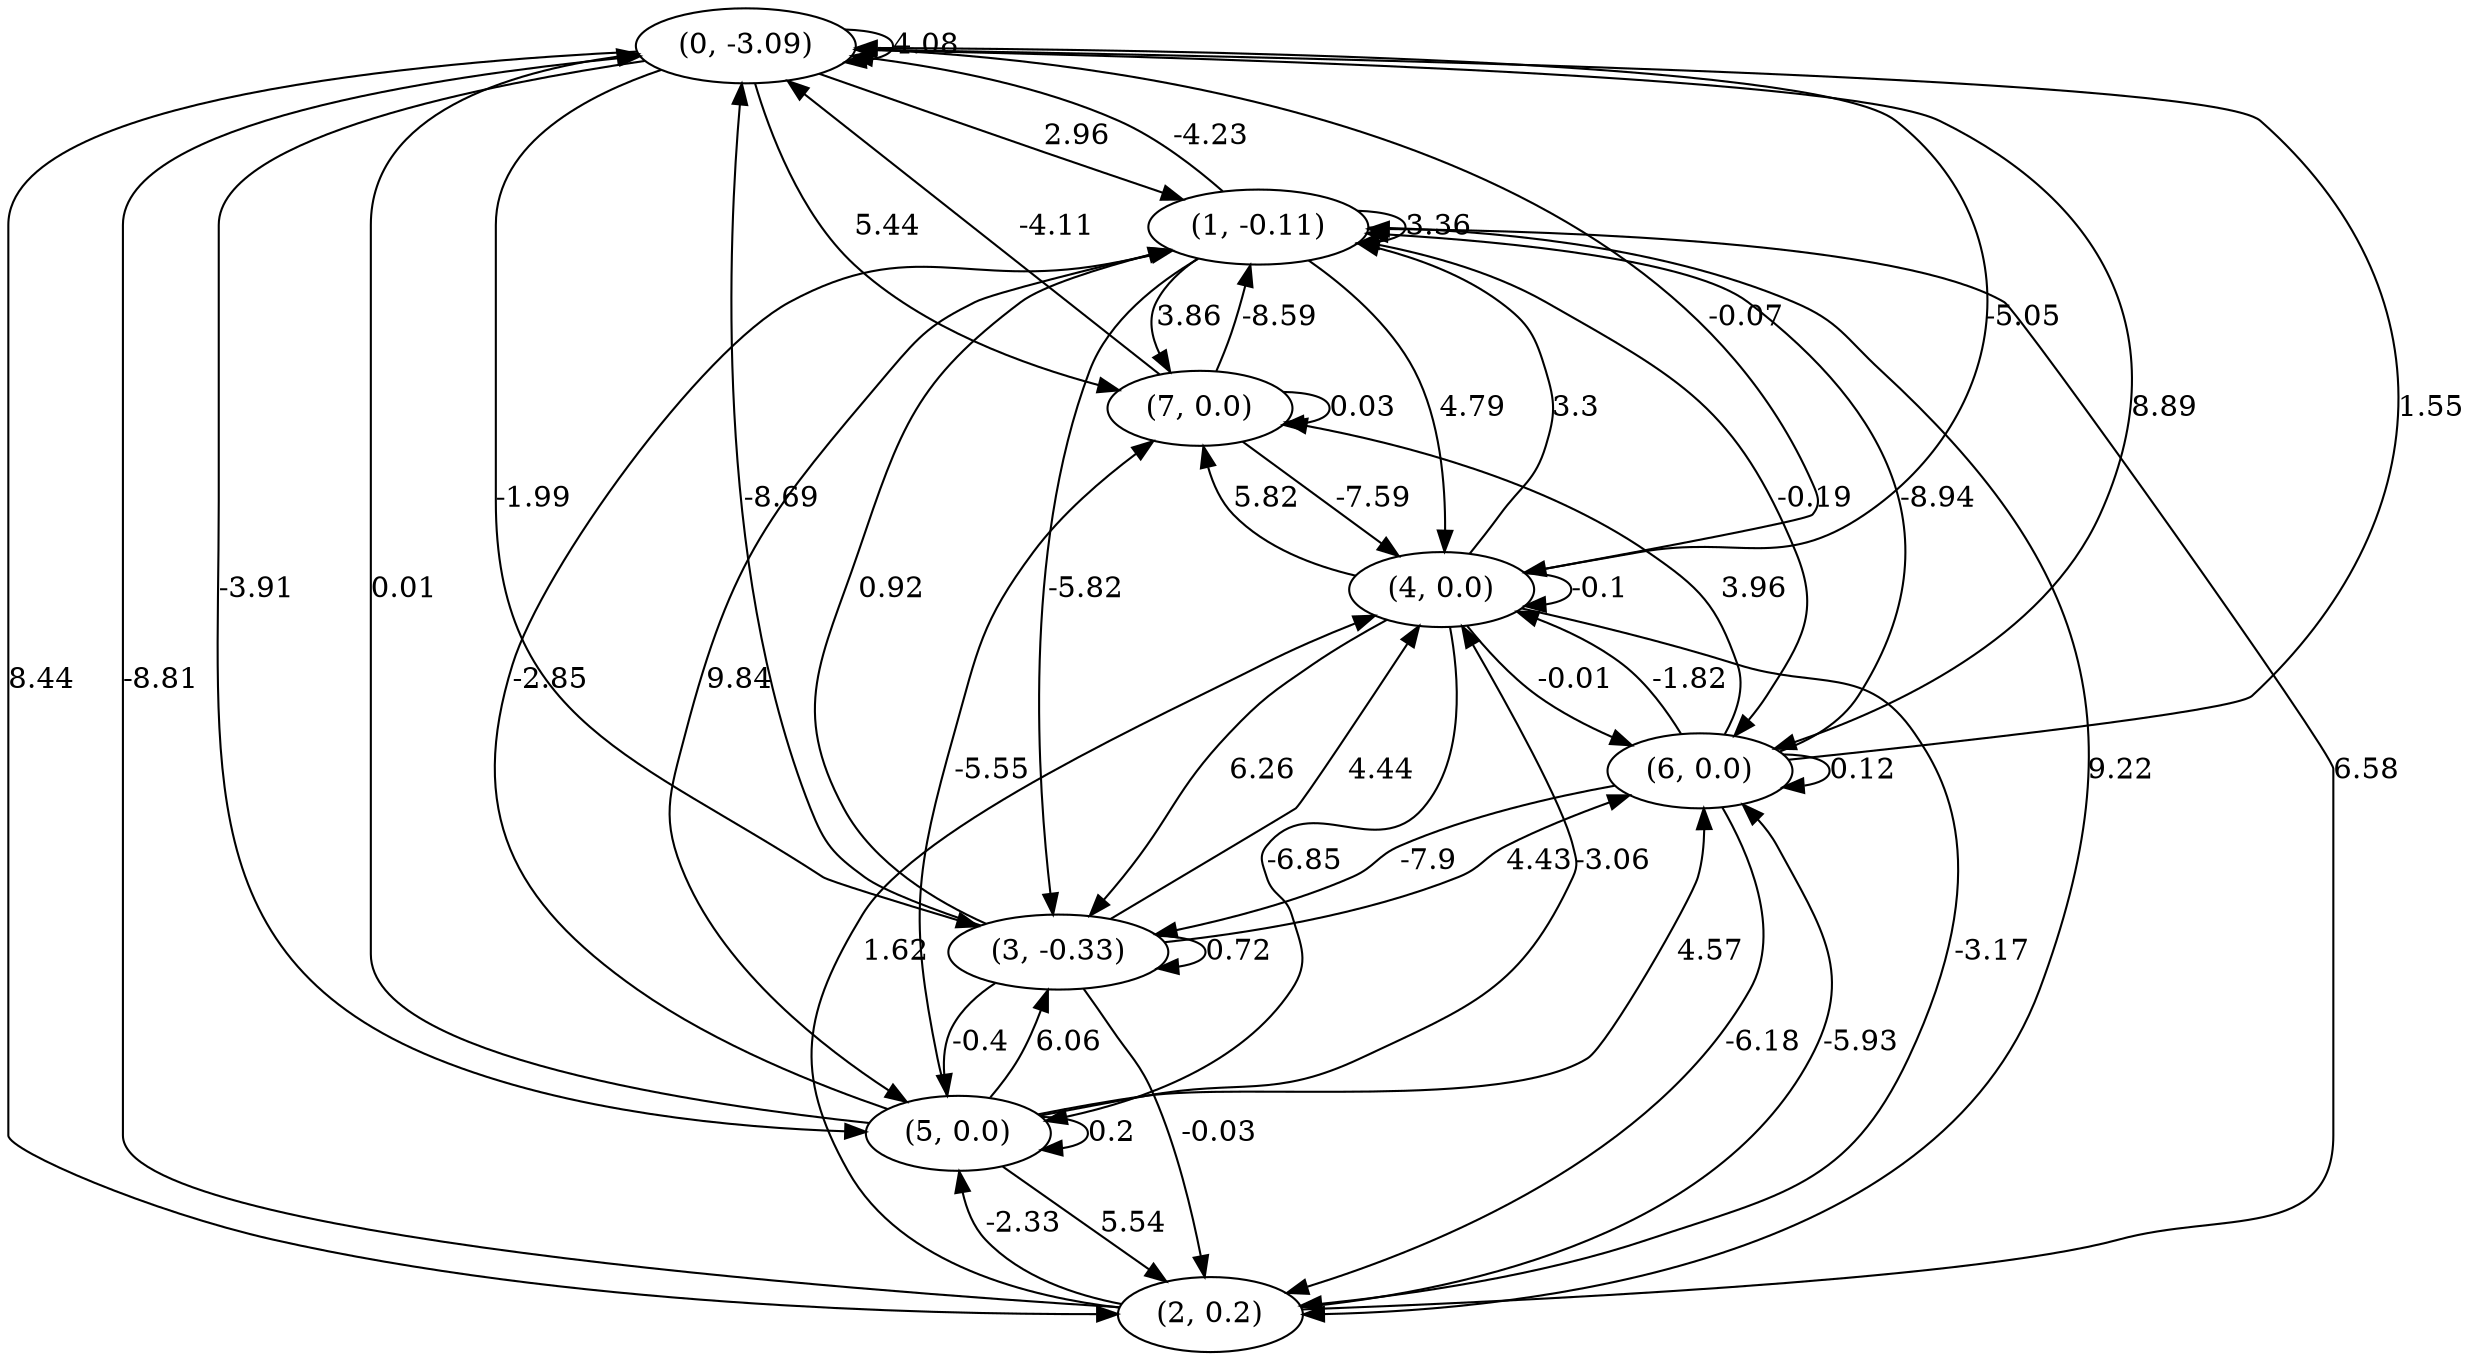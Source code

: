 digraph {
    0 [ label = "(0, -3.09)" ]
    1 [ label = "(1, -0.11)" ]
    2 [ label = "(2, 0.2)" ]
    3 [ label = "(3, -0.33)" ]
    4 [ label = "(4, 0.0)" ]
    5 [ label = "(5, 0.0)" ]
    6 [ label = "(6, 0.0)" ]
    7 [ label = "(7, 0.0)" ]
    0 -> 0 [ label = "4.08" ]
    1 -> 1 [ label = "3.36" ]
    3 -> 3 [ label = "0.72" ]
    4 -> 4 [ label = "-0.1" ]
    5 -> 5 [ label = "0.2" ]
    6 -> 6 [ label = "0.12" ]
    7 -> 7 [ label = "0.03" ]
    1 -> 0 [ label = "-4.23" ]
    2 -> 0 [ label = "-8.81" ]
    3 -> 0 [ label = "-8.69" ]
    4 -> 0 [ label = "-5.05" ]
    5 -> 0 [ label = "0.01" ]
    6 -> 0 [ label = "1.55" ]
    7 -> 0 [ label = "-4.11" ]
    0 -> 1 [ label = "2.96" ]
    2 -> 1 [ label = "6.58" ]
    3 -> 1 [ label = "0.92" ]
    4 -> 1 [ label = "3.3" ]
    5 -> 1 [ label = "-2.85" ]
    6 -> 1 [ label = "-8.94" ]
    7 -> 1 [ label = "-8.59" ]
    0 -> 2 [ label = "8.44" ]
    1 -> 2 [ label = "9.22" ]
    3 -> 2 [ label = "-0.03" ]
    4 -> 2 [ label = "-3.17" ]
    5 -> 2 [ label = "5.54" ]
    6 -> 2 [ label = "-6.18" ]
    0 -> 3 [ label = "-1.99" ]
    1 -> 3 [ label = "-5.82" ]
    4 -> 3 [ label = "6.26" ]
    5 -> 3 [ label = "6.06" ]
    6 -> 3 [ label = "-7.9" ]
    0 -> 4 [ label = "-0.07" ]
    1 -> 4 [ label = "4.79" ]
    2 -> 4 [ label = "1.62" ]
    3 -> 4 [ label = "4.44" ]
    5 -> 4 [ label = "-3.06" ]
    6 -> 4 [ label = "-1.82" ]
    7 -> 4 [ label = "-7.59" ]
    0 -> 5 [ label = "-3.91" ]
    1 -> 5 [ label = "9.84" ]
    2 -> 5 [ label = "-2.33" ]
    3 -> 5 [ label = "-0.4" ]
    4 -> 5 [ label = "-6.85" ]
    0 -> 6 [ label = "8.89" ]
    1 -> 6 [ label = "-0.19" ]
    2 -> 6 [ label = "-5.93" ]
    3 -> 6 [ label = "4.43" ]
    4 -> 6 [ label = "-0.01" ]
    5 -> 6 [ label = "4.57" ]
    0 -> 7 [ label = "5.44" ]
    1 -> 7 [ label = "3.86" ]
    4 -> 7 [ label = "5.82" ]
    5 -> 7 [ label = "-5.55" ]
    6 -> 7 [ label = "3.96" ]
}

